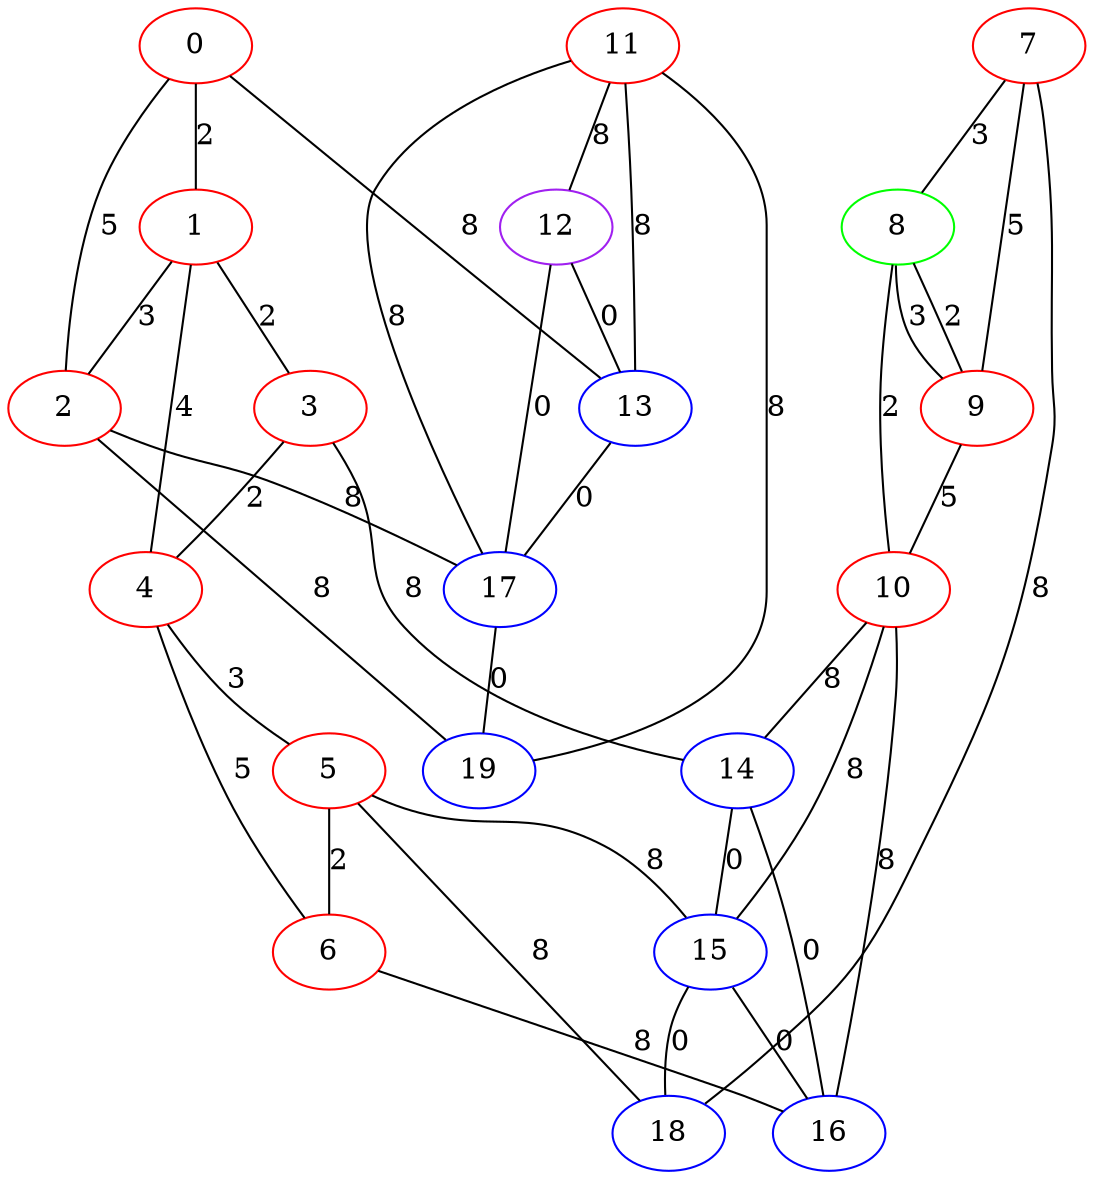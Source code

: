 graph "" {
0 [color=red, weight=1];
1 [color=red, weight=1];
2 [color=red, weight=1];
3 [color=red, weight=1];
4 [color=red, weight=1];
5 [color=red, weight=1];
6 [color=red, weight=1];
7 [color=red, weight=1];
8 [color=green, weight=2];
9 [color=red, weight=1];
10 [color=red, weight=1];
11 [color=red, weight=1];
12 [color=purple, weight=4];
13 [color=blue, weight=3];
14 [color=blue, weight=3];
15 [color=blue, weight=3];
16 [color=blue, weight=3];
17 [color=blue, weight=3];
18 [color=blue, weight=3];
19 [color=blue, weight=3];
0 -- 1  [key=0, label=2];
0 -- 2  [key=0, label=5];
0 -- 13  [key=0, label=8];
1 -- 2  [key=0, label=3];
1 -- 3  [key=0, label=2];
1 -- 4  [key=0, label=4];
2 -- 19  [key=0, label=8];
2 -- 17  [key=0, label=8];
3 -- 4  [key=0, label=2];
3 -- 14  [key=0, label=8];
4 -- 5  [key=0, label=3];
4 -- 6  [key=0, label=5];
5 -- 18  [key=0, label=8];
5 -- 6  [key=0, label=2];
5 -- 15  [key=0, label=8];
6 -- 16  [key=0, label=8];
7 -- 8  [key=0, label=3];
7 -- 9  [key=0, label=5];
7 -- 18  [key=0, label=8];
8 -- 9  [key=0, label=2];
8 -- 9  [key=1, label=3];
8 -- 10  [key=0, label=2];
9 -- 10  [key=0, label=5];
10 -- 16  [key=0, label=8];
10 -- 14  [key=0, label=8];
10 -- 15  [key=0, label=8];
11 -- 17  [key=0, label=8];
11 -- 19  [key=0, label=8];
11 -- 12  [key=0, label=8];
11 -- 13  [key=0, label=8];
12 -- 17  [key=0, label=0];
12 -- 13  [key=0, label=0];
13 -- 17  [key=0, label=0];
14 -- 16  [key=0, label=0];
14 -- 15  [key=0, label=0];
15 -- 16  [key=0, label=0];
15 -- 18  [key=0, label=0];
17 -- 19  [key=0, label=0];
}
